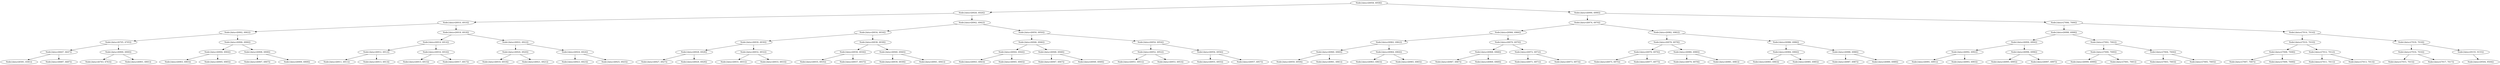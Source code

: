 digraph G{
2140905294 [label="Node{data=[6958, 6958]}"]
2140905294 -> 220760285
220760285 [label="Node{data=[6926, 6926]}"]
220760285 -> 1812419466
1812419466 [label="Node{data=[6910, 6910]}"]
1812419466 -> 1086218154
1086218154 [label="Node{data=[6902, 6902]}"]
1086218154 -> 1669122332
1669122332 [label="Node{data=[6705, 6705]}"]
1669122332 -> 719047630
719047630 [label="Node{data=[6647, 6647]}"]
719047630 -> 2081834524
2081834524 [label="Node{data=[6581, 6581]}"]
719047630 -> 1315378491
1315378491 [label="Node{data=[6687, 6687]}"]
1669122332 -> 1272320450
1272320450 [label="Node{data=[6900, 6900]}"]
1272320450 -> 1059530445
1059530445 [label="Node{data=[6763, 6763]}"]
1272320450 -> 1901044115
1901044115 [label="Node{data=[6901, 6901]}"]
1086218154 -> 125283404
125283404 [label="Node{data=[6906, 6906]}"]
125283404 -> 2094327137
2094327137 [label="Node{data=[6904, 6904]}"]
2094327137 -> 2059646328
2059646328 [label="Node{data=[6903, 6903]}"]
2094327137 -> 1988935818
1988935818 [label="Node{data=[6905, 6905]}"]
125283404 -> 1285756891
1285756891 [label="Node{data=[6908, 6908]}"]
1285756891 -> 394726595
394726595 [label="Node{data=[6907, 6907]}"]
1285756891 -> 1887961918
1887961918 [label="Node{data=[6909, 6909]}"]
1812419466 -> 1611662645
1611662645 [label="Node{data=[6918, 6918]}"]
1611662645 -> 878299939
878299939 [label="Node{data=[6914, 6914]}"]
878299939 -> 454502527
454502527 [label="Node{data=[6912, 6912]}"]
454502527 -> 724978128
724978128 [label="Node{data=[6911, 6911]}"]
454502527 -> 1265616942
1265616942 [label="Node{data=[6913, 6913]}"]
878299939 -> 823460531
823460531 [label="Node{data=[6916, 6916]}"]
823460531 -> 333680702
333680702 [label="Node{data=[6915, 6915]}"]
823460531 -> 176300891
176300891 [label="Node{data=[6917, 6917]}"]
1611662645 -> 1058649245
1058649245 [label="Node{data=[6922, 6922]}"]
1058649245 -> 637548887
637548887 [label="Node{data=[6920, 6920]}"]
637548887 -> 695021513
695021513 [label="Node{data=[6919, 6919]}"]
637548887 -> 854481220
854481220 [label="Node{data=[6921, 6921]}"]
1058649245 -> 1075949272
1075949272 [label="Node{data=[6924, 6924]}"]
1075949272 -> 1733098762
1733098762 [label="Node{data=[6923, 6923]}"]
1075949272 -> 664765773
664765773 [label="Node{data=[6925, 6925]}"]
220760285 -> 1736166531
1736166531 [label="Node{data=[6942, 6942]}"]
1736166531 -> 719452634
719452634 [label="Node{data=[6934, 6934]}"]
719452634 -> 709223713
709223713 [label="Node{data=[6930, 6930]}"]
709223713 -> 1907075273
1907075273 [label="Node{data=[6928, 6928]}"]
1907075273 -> 1208843691
1208843691 [label="Node{data=[6927, 6927]}"]
1907075273 -> 1837593177
1837593177 [label="Node{data=[6929, 6929]}"]
709223713 -> 1752100389
1752100389 [label="Node{data=[6932, 6932]}"]
1752100389 -> 1143991809
1143991809 [label="Node{data=[6931, 6931]}"]
1752100389 -> 1743532810
1743532810 [label="Node{data=[6933, 6933]}"]
719452634 -> 825196564
825196564 [label="Node{data=[6938, 6938]}"]
825196564 -> 774856658
774856658 [label="Node{data=[6936, 6936]}"]
774856658 -> 365683696
365683696 [label="Node{data=[6935, 6935]}"]
774856658 -> 322561568
322561568 [label="Node{data=[6937, 6937]}"]
825196564 -> 1583082355
1583082355 [label="Node{data=[6940, 6940]}"]
1583082355 -> 182386341
182386341 [label="Node{data=[6939, 6939]}"]
1583082355 -> 1086343277
1086343277 [label="Node{data=[6941, 6941]}"]
1736166531 -> 471121587
471121587 [label="Node{data=[6950, 6950]}"]
471121587 -> 496356913
496356913 [label="Node{data=[6946, 6946]}"]
496356913 -> 1615012080
1615012080 [label="Node{data=[6944, 6944]}"]
1615012080 -> 570593205
570593205 [label="Node{data=[6943, 6943]}"]
1615012080 -> 458906720
458906720 [label="Node{data=[6945, 6945]}"]
496356913 -> 680394108
680394108 [label="Node{data=[6948, 6948]}"]
680394108 -> 1370496061
1370496061 [label="Node{data=[6947, 6947]}"]
680394108 -> 1736003225
1736003225 [label="Node{data=[6949, 6949]}"]
471121587 -> 772388682
772388682 [label="Node{data=[6954, 6954]}"]
772388682 -> 1764280810
1764280810 [label="Node{data=[6952, 6952]}"]
1764280810 -> 950558982
950558982 [label="Node{data=[6951, 6951]}"]
1764280810 -> 361299212
361299212 [label="Node{data=[6953, 6953]}"]
772388682 -> 1985526544
1985526544 [label="Node{data=[6956, 6956]}"]
1985526544 -> 1494244264
1494244264 [label="Node{data=[6955, 6955]}"]
1985526544 -> 575386077
575386077 [label="Node{data=[6957, 6957]}"]
2140905294 -> 1895385093
1895385093 [label="Node{data=[6990, 6990]}"]
1895385093 -> 1128983857
1128983857 [label="Node{data=[6974, 6974]}"]
1128983857 -> 417080299
417080299 [label="Node{data=[6966, 6966]}"]
417080299 -> 1734782068
1734782068 [label="Node{data=[6962, 6962]}"]
1734782068 -> 1575315965
1575315965 [label="Node{data=[6960, 6960]}"]
1575315965 -> 1230124053
1230124053 [label="Node{data=[6959, 6959]}"]
1575315965 -> 820544943
820544943 [label="Node{data=[6961, 6961]}"]
1734782068 -> 1648331466
1648331466 [label="Node{data=[6964, 6964]}"]
1648331466 -> 342081009
342081009 [label="Node{data=[6963, 6963]}"]
1648331466 -> 1279906292
1279906292 [label="Node{data=[6965, 6965]}"]
417080299 -> 955838511
955838511 [label="Node{data=[6970, 6970]}"]
955838511 -> 646927392
646927392 [label="Node{data=[6968, 6968]}"]
646927392 -> 789248309
789248309 [label="Node{data=[6967, 6967]}"]
646927392 -> 760109905
760109905 [label="Node{data=[6969, 6969]}"]
955838511 -> 1380495199
1380495199 [label="Node{data=[6972, 6972]}"]
1380495199 -> 247127906
247127906 [label="Node{data=[6971, 6971]}"]
1380495199 -> 1988189393
1988189393 [label="Node{data=[6973, 6973]}"]
1128983857 -> 692721027
692721027 [label="Node{data=[6982, 6982]}"]
692721027 -> 1047492002
1047492002 [label="Node{data=[6978, 6978]}"]
1047492002 -> 1719073986
1719073986 [label="Node{data=[6976, 6976]}"]
1719073986 -> 443368201
443368201 [label="Node{data=[6975, 6975]}"]
1719073986 -> 1676848074
1676848074 [label="Node{data=[6977, 6977]}"]
1047492002 -> 645202035
645202035 [label="Node{data=[6980, 6980]}"]
645202035 -> 1999927443
1999927443 [label="Node{data=[6979, 6979]}"]
645202035 -> 120658039
120658039 [label="Node{data=[6981, 6981]}"]
692721027 -> 1902862240
1902862240 [label="Node{data=[6986, 6986]}"]
1902862240 -> 2140389222
2140389222 [label="Node{data=[6984, 6984]}"]
2140389222 -> 725070055
725070055 [label="Node{data=[6983, 6983]}"]
2140389222 -> 617281366
617281366 [label="Node{data=[6985, 6985]}"]
1902862240 -> 259467824
259467824 [label="Node{data=[6988, 6988]}"]
259467824 -> 1836964919
1836964919 [label="Node{data=[6987, 6987]}"]
259467824 -> 2078013943
2078013943 [label="Node{data=[6989, 6989]}"]
1895385093 -> 140038557
140038557 [label="Node{data=[7006, 7006]}"]
140038557 -> 1044929548
1044929548 [label="Node{data=[6998, 6998]}"]
1044929548 -> 1037542294
1037542294 [label="Node{data=[6994, 6994]}"]
1037542294 -> 434631066
434631066 [label="Node{data=[6992, 6992]}"]
434631066 -> 1476206338
1476206338 [label="Node{data=[6991, 6991]}"]
434631066 -> 724144589
724144589 [label="Node{data=[6993, 6993]}"]
1037542294 -> 727866413
727866413 [label="Node{data=[6996, 6996]}"]
727866413 -> 221189114
221189114 [label="Node{data=[6995, 6995]}"]
727866413 -> 840243282
840243282 [label="Node{data=[6997, 6997]}"]
1044929548 -> 1431650340
1431650340 [label="Node{data=[7002, 7002]}"]
1431650340 -> 1827663255
1827663255 [label="Node{data=[7000, 7000]}"]
1827663255 -> 422216499
422216499 [label="Node{data=[6999, 6999]}"]
1827663255 -> 57135052
57135052 [label="Node{data=[7001, 7001]}"]
1431650340 -> 2085420004
2085420004 [label="Node{data=[7004, 7004]}"]
2085420004 -> 1868309167
1868309167 [label="Node{data=[7003, 7003]}"]
2085420004 -> 581048172
581048172 [label="Node{data=[7005, 7005]}"]
140038557 -> 528917851
528917851 [label="Node{data=[7014, 7014]}"]
528917851 -> 68087444
68087444 [label="Node{data=[7010, 7010]}"]
68087444 -> 172621280
172621280 [label="Node{data=[7008, 7008]}"]
172621280 -> 945984178
945984178 [label="Node{data=[7007, 7007]}"]
172621280 -> 316949656
316949656 [label="Node{data=[7009, 7009]}"]
68087444 -> 1642951198
1642951198 [label="Node{data=[7012, 7012]}"]
1642951198 -> 604906814
604906814 [label="Node{data=[7011, 7011]}"]
1642951198 -> 148231183
148231183 [label="Node{data=[7013, 7013]}"]
528917851 -> 941986057
941986057 [label="Node{data=[7018, 7018]}"]
941986057 -> 844261777
844261777 [label="Node{data=[7016, 7016]}"]
844261777 -> 1730190640
1730190640 [label="Node{data=[7015, 7015]}"]
844261777 -> 1106462839
1106462839 [label="Node{data=[7017, 7017]}"]
941986057 -> 1430922393
1430922393 [label="Node{data=[9155, 9155]}"]
1430922393 -> 1962262848
1962262848 [label="Node{data=[9504, 9504]}"]
}